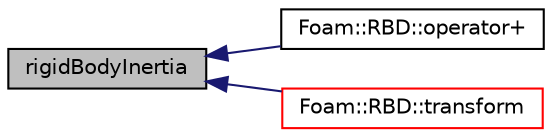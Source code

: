 digraph "rigidBodyInertia"
{
  bgcolor="transparent";
  edge [fontname="Helvetica",fontsize="10",labelfontname="Helvetica",labelfontsize="10"];
  node [fontname="Helvetica",fontsize="10",shape=record];
  rankdir="LR";
  Node1 [label="rigidBodyInertia",height=0.2,width=0.4,color="black", fillcolor="grey75", style="filled", fontcolor="black"];
  Node1 -> Node2 [dir="back",color="midnightblue",fontsize="10",style="solid",fontname="Helvetica"];
  Node2 [label="Foam::RBD::operator+",height=0.2,width=0.4,color="black",URL="$a11030.html#a48e85a517f35c093d3fffb02a8f75966",tooltip="Return the rigid-body inertia of the combined body. "];
  Node1 -> Node3 [dir="back",color="midnightblue",fontsize="10",style="solid",fontname="Helvetica"];
  Node3 [label="Foam::RBD::transform",height=0.2,width=0.4,color="red",URL="$a11030.html#a10dd9bca0bf36e563d863b8aaec9aa00",tooltip="Return (^BX_A)^* I ^AX_B. "];
}

